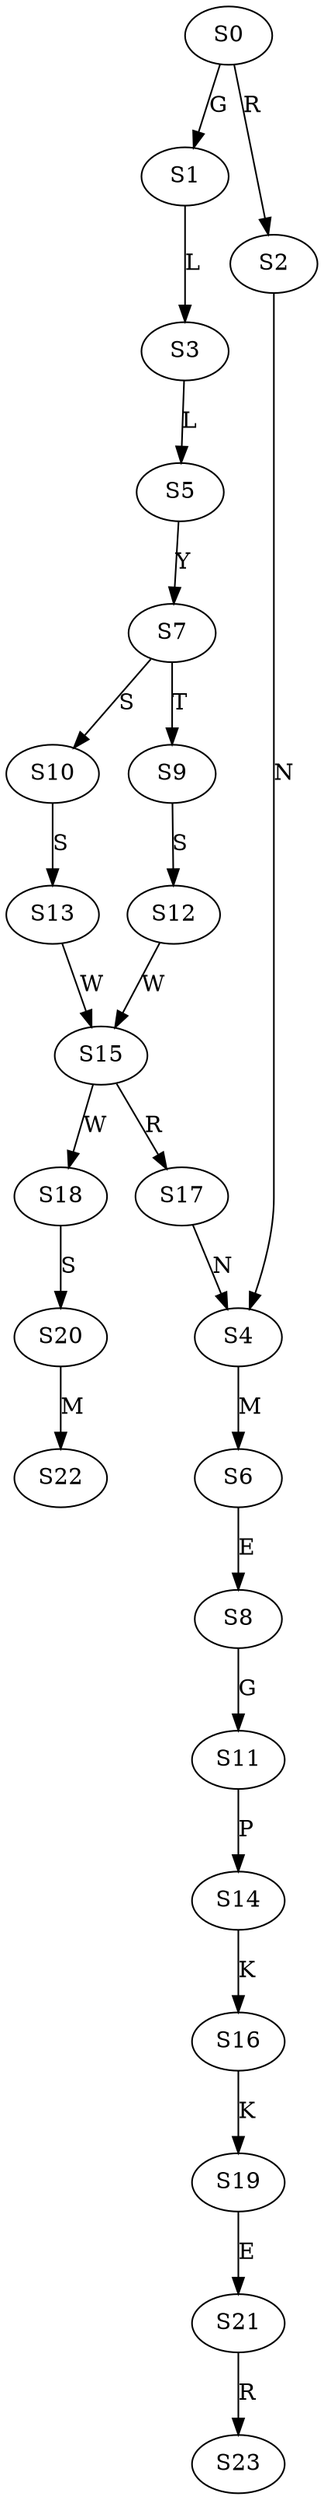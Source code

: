strict digraph  {
	S0 -> S1 [ label = G ];
	S0 -> S2 [ label = R ];
	S1 -> S3 [ label = L ];
	S2 -> S4 [ label = N ];
	S3 -> S5 [ label = L ];
	S4 -> S6 [ label = M ];
	S5 -> S7 [ label = Y ];
	S6 -> S8 [ label = E ];
	S7 -> S9 [ label = T ];
	S7 -> S10 [ label = S ];
	S8 -> S11 [ label = G ];
	S9 -> S12 [ label = S ];
	S10 -> S13 [ label = S ];
	S11 -> S14 [ label = P ];
	S12 -> S15 [ label = W ];
	S13 -> S15 [ label = W ];
	S14 -> S16 [ label = K ];
	S15 -> S17 [ label = R ];
	S15 -> S18 [ label = W ];
	S16 -> S19 [ label = K ];
	S17 -> S4 [ label = N ];
	S18 -> S20 [ label = S ];
	S19 -> S21 [ label = E ];
	S20 -> S22 [ label = M ];
	S21 -> S23 [ label = R ];
}

